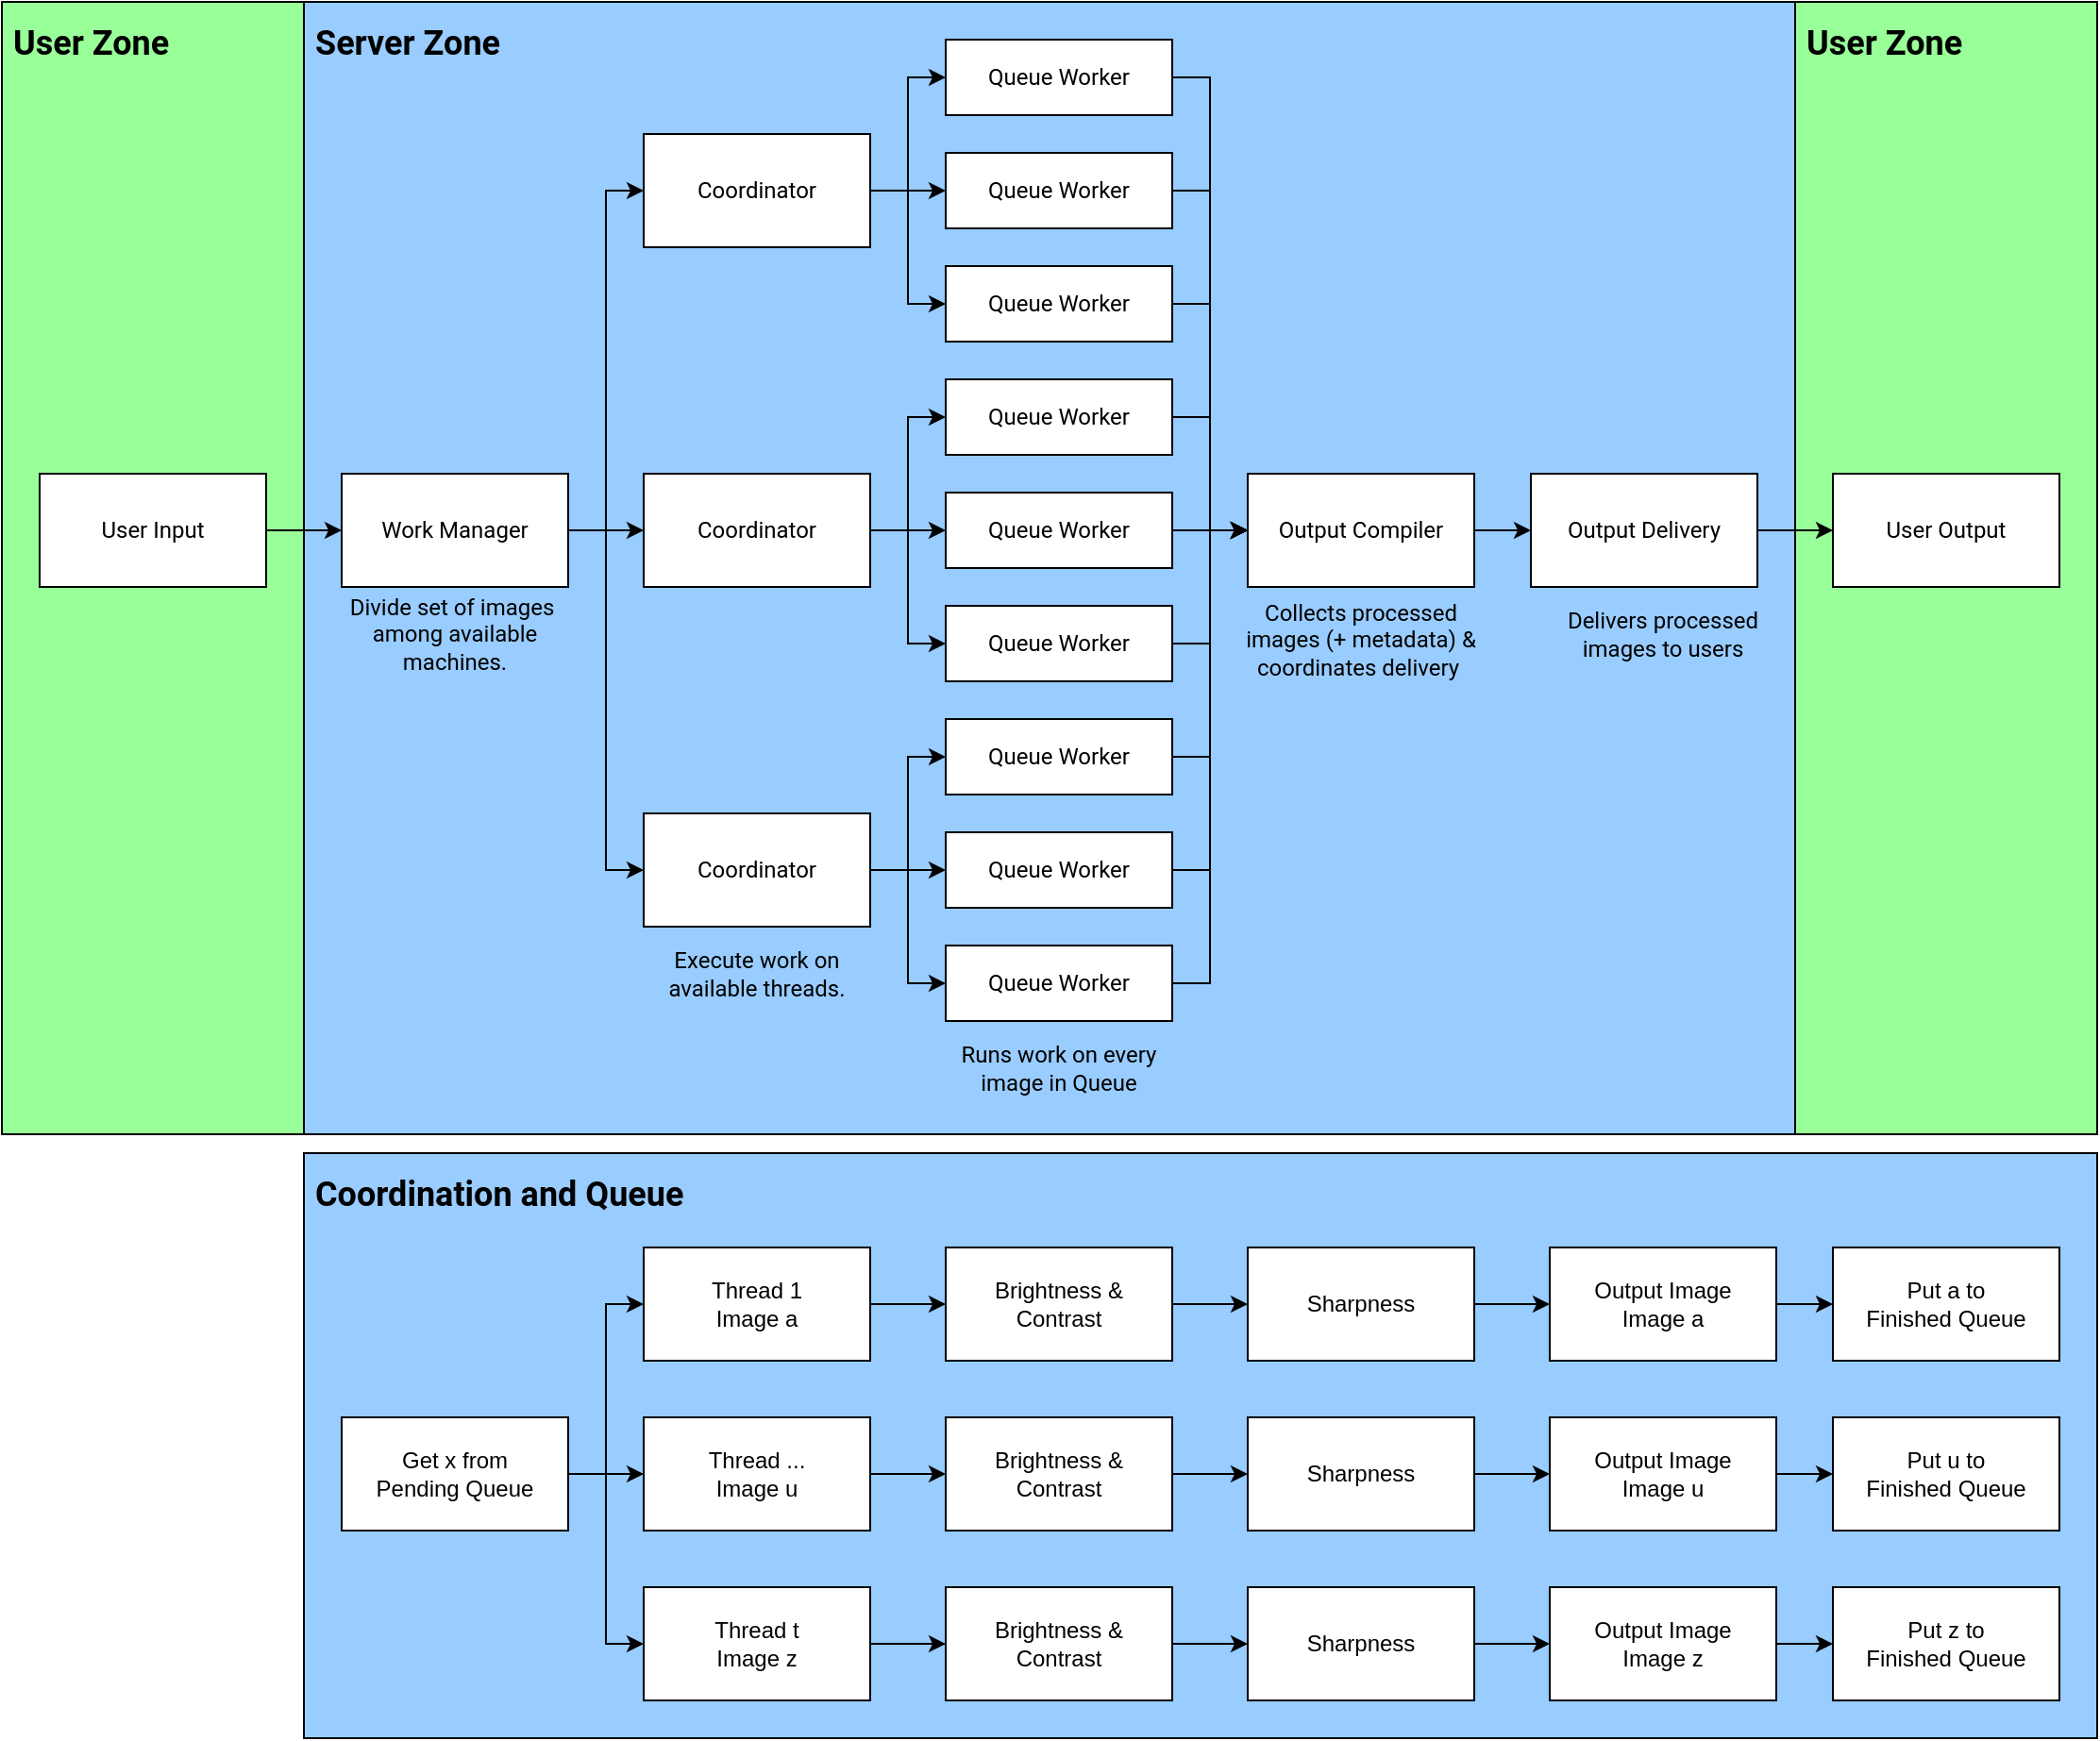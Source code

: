 <mxfile version="22.0.8" type="device">
  <diagram name="Page-1" id="fI9IOLnK3MJ7q-kyJ_SI">
    <mxGraphModel dx="1214" dy="698" grid="1" gridSize="10" guides="1" tooltips="1" connect="1" arrows="1" fold="1" page="1" pageScale="1" pageWidth="1200" pageHeight="1920" math="0" shadow="0">
      <root>
        <mxCell id="0" />
        <mxCell id="1" parent="0" />
        <mxCell id="jWws2KSP2f3LH1VrT5zD-75" value="Server Zone" style="rounded=0;whiteSpace=wrap;html=1;fillColor=#99CCFF;align=left;verticalAlign=top;spacingTop=4;spacingLeft=4;fontSize=18;fontFamily=Roboto;fontSource=https%3A%2F%2Ffonts.googleapis.com%2Fcss%3Ffamily%3DRoboto;fontStyle=1" vertex="1" parent="1">
          <mxGeometry x="300" width="790" height="600" as="geometry" />
        </mxCell>
        <mxCell id="jWws2KSP2f3LH1VrT5zD-74" value="User Zone" style="rounded=0;whiteSpace=wrap;html=1;fillColor=#99FF99;verticalAlign=top;align=left;spacingTop=4;spacingLeft=4;fontSize=18;fontFamily=Roboto;fontSource=https%3A%2F%2Ffonts.googleapis.com%2Fcss%3Ffamily%3DRoboto;fontStyle=1" vertex="1" parent="1">
          <mxGeometry x="1090" width="160" height="600" as="geometry" />
        </mxCell>
        <mxCell id="jWws2KSP2f3LH1VrT5zD-73" value="User Zone" style="rounded=0;whiteSpace=wrap;html=1;fillColor=#99FF99;align=left;verticalAlign=top;spacingTop=4;spacingLeft=4;fontSize=18;fontFamily=Roboto;fontSource=https%3A%2F%2Ffonts.googleapis.com%2Fcss%3Ffamily%3DRoboto;fontStyle=1" vertex="1" parent="1">
          <mxGeometry x="140" width="160" height="600" as="geometry" />
        </mxCell>
        <mxCell id="jWws2KSP2f3LH1VrT5zD-1" value="User Input" style="rounded=0;whiteSpace=wrap;html=1;fontFamily=Roboto;fontSource=https%3A%2F%2Ffonts.googleapis.com%2Fcss%3Ffamily%3DRoboto;" vertex="1" parent="1">
          <mxGeometry x="160" y="250" width="120" height="60" as="geometry" />
        </mxCell>
        <mxCell id="jWws2KSP2f3LH1VrT5zD-36" style="edgeStyle=orthogonalEdgeStyle;rounded=0;orthogonalLoop=1;jettySize=auto;html=1;exitX=1;exitY=0.5;exitDx=0;exitDy=0;entryX=0;entryY=0.5;entryDx=0;entryDy=0;fontFamily=Roboto;fontSource=https%3A%2F%2Ffonts.googleapis.com%2Fcss%3Ffamily%3DRoboto;" edge="1" parent="1" source="jWws2KSP2f3LH1VrT5zD-2" target="jWws2KSP2f3LH1VrT5zD-9">
          <mxGeometry relative="1" as="geometry" />
        </mxCell>
        <mxCell id="jWws2KSP2f3LH1VrT5zD-37" style="edgeStyle=orthogonalEdgeStyle;rounded=0;orthogonalLoop=1;jettySize=auto;html=1;exitX=1;exitY=0.5;exitDx=0;exitDy=0;entryX=0;entryY=0.5;entryDx=0;entryDy=0;fontFamily=Roboto;fontSource=https%3A%2F%2Ffonts.googleapis.com%2Fcss%3Ffamily%3DRoboto;" edge="1" parent="1" source="jWws2KSP2f3LH1VrT5zD-2" target="jWws2KSP2f3LH1VrT5zD-12">
          <mxGeometry relative="1" as="geometry" />
        </mxCell>
        <mxCell id="jWws2KSP2f3LH1VrT5zD-38" style="edgeStyle=orthogonalEdgeStyle;rounded=0;orthogonalLoop=1;jettySize=auto;html=1;exitX=1;exitY=0.5;exitDx=0;exitDy=0;entryX=0;entryY=0.5;entryDx=0;entryDy=0;fontFamily=Roboto;fontSource=https%3A%2F%2Ffonts.googleapis.com%2Fcss%3Ffamily%3DRoboto;" edge="1" parent="1" source="jWws2KSP2f3LH1VrT5zD-2" target="jWws2KSP2f3LH1VrT5zD-8">
          <mxGeometry relative="1" as="geometry" />
        </mxCell>
        <mxCell id="jWws2KSP2f3LH1VrT5zD-2" value="Coordinator" style="rounded=0;whiteSpace=wrap;html=1;fontFamily=Roboto;fontSource=https%3A%2F%2Ffonts.googleapis.com%2Fcss%3Ffamily%3DRoboto;" vertex="1" parent="1">
          <mxGeometry x="480" y="250" width="120" height="60" as="geometry" />
        </mxCell>
        <mxCell id="jWws2KSP2f3LH1VrT5zD-29" style="edgeStyle=orthogonalEdgeStyle;rounded=0;orthogonalLoop=1;jettySize=auto;html=1;exitX=1;exitY=0.5;exitDx=0;exitDy=0;entryX=0;entryY=0.5;entryDx=0;entryDy=0;fontFamily=Roboto;fontSource=https%3A%2F%2Ffonts.googleapis.com%2Fcss%3Ffamily%3DRoboto;" edge="1" parent="1" source="jWws2KSP2f3LH1VrT5zD-3" target="jWws2KSP2f3LH1VrT5zD-4">
          <mxGeometry relative="1" as="geometry" />
        </mxCell>
        <mxCell id="jWws2KSP2f3LH1VrT5zD-30" style="edgeStyle=orthogonalEdgeStyle;rounded=0;orthogonalLoop=1;jettySize=auto;html=1;exitX=1;exitY=0.5;exitDx=0;exitDy=0;fontFamily=Roboto;fontSource=https%3A%2F%2Ffonts.googleapis.com%2Fcss%3Ffamily%3DRoboto;" edge="1" parent="1" source="jWws2KSP2f3LH1VrT5zD-3" target="jWws2KSP2f3LH1VrT5zD-2">
          <mxGeometry relative="1" as="geometry" />
        </mxCell>
        <mxCell id="jWws2KSP2f3LH1VrT5zD-31" style="edgeStyle=orthogonalEdgeStyle;rounded=0;orthogonalLoop=1;jettySize=auto;html=1;exitX=1;exitY=0.5;exitDx=0;exitDy=0;entryX=0;entryY=0.5;entryDx=0;entryDy=0;fontFamily=Roboto;fontSource=https%3A%2F%2Ffonts.googleapis.com%2Fcss%3Ffamily%3DRoboto;" edge="1" parent="1" source="jWws2KSP2f3LH1VrT5zD-3" target="jWws2KSP2f3LH1VrT5zD-5">
          <mxGeometry relative="1" as="geometry" />
        </mxCell>
        <mxCell id="jWws2KSP2f3LH1VrT5zD-3" value="Work Manager" style="rounded=0;whiteSpace=wrap;html=1;fontFamily=Roboto;fontSource=https%3A%2F%2Ffonts.googleapis.com%2Fcss%3Ffamily%3DRoboto;" vertex="1" parent="1">
          <mxGeometry x="320" y="250" width="120" height="60" as="geometry" />
        </mxCell>
        <mxCell id="jWws2KSP2f3LH1VrT5zD-39" style="edgeStyle=orthogonalEdgeStyle;rounded=0;orthogonalLoop=1;jettySize=auto;html=1;exitX=1;exitY=0.5;exitDx=0;exitDy=0;entryX=0;entryY=0.5;entryDx=0;entryDy=0;fontFamily=Roboto;fontSource=https%3A%2F%2Ffonts.googleapis.com%2Fcss%3Ffamily%3DRoboto;" edge="1" parent="1" source="jWws2KSP2f3LH1VrT5zD-4" target="jWws2KSP2f3LH1VrT5zD-10">
          <mxGeometry relative="1" as="geometry" />
        </mxCell>
        <mxCell id="jWws2KSP2f3LH1VrT5zD-40" style="edgeStyle=orthogonalEdgeStyle;rounded=0;orthogonalLoop=1;jettySize=auto;html=1;exitX=1;exitY=0.5;exitDx=0;exitDy=0;entryX=0;entryY=0.5;entryDx=0;entryDy=0;fontFamily=Roboto;fontSource=https%3A%2F%2Ffonts.googleapis.com%2Fcss%3Ffamily%3DRoboto;" edge="1" parent="1" source="jWws2KSP2f3LH1VrT5zD-4" target="jWws2KSP2f3LH1VrT5zD-6">
          <mxGeometry relative="1" as="geometry" />
        </mxCell>
        <mxCell id="jWws2KSP2f3LH1VrT5zD-41" style="edgeStyle=orthogonalEdgeStyle;rounded=0;orthogonalLoop=1;jettySize=auto;html=1;exitX=1;exitY=0.5;exitDx=0;exitDy=0;entryX=0;entryY=0.5;entryDx=0;entryDy=0;fontFamily=Roboto;fontSource=https%3A%2F%2Ffonts.googleapis.com%2Fcss%3Ffamily%3DRoboto;" edge="1" parent="1" source="jWws2KSP2f3LH1VrT5zD-4" target="jWws2KSP2f3LH1VrT5zD-7">
          <mxGeometry relative="1" as="geometry" />
        </mxCell>
        <mxCell id="jWws2KSP2f3LH1VrT5zD-4" value="Coordinator&lt;br&gt;" style="rounded=0;whiteSpace=wrap;html=1;fontFamily=Roboto;fontSource=https%3A%2F%2Ffonts.googleapis.com%2Fcss%3Ffamily%3DRoboto;" vertex="1" parent="1">
          <mxGeometry x="480" y="70" width="120" height="60" as="geometry" />
        </mxCell>
        <mxCell id="jWws2KSP2f3LH1VrT5zD-32" style="edgeStyle=orthogonalEdgeStyle;rounded=0;orthogonalLoop=1;jettySize=auto;html=1;exitX=1;exitY=0.5;exitDx=0;exitDy=0;entryX=0;entryY=0.5;entryDx=0;entryDy=0;fontFamily=Roboto;fontSource=https%3A%2F%2Ffonts.googleapis.com%2Fcss%3Ffamily%3DRoboto;" edge="1" parent="1" source="jWws2KSP2f3LH1VrT5zD-5" target="jWws2KSP2f3LH1VrT5zD-13">
          <mxGeometry relative="1" as="geometry" />
        </mxCell>
        <mxCell id="jWws2KSP2f3LH1VrT5zD-33" style="edgeStyle=orthogonalEdgeStyle;rounded=0;orthogonalLoop=1;jettySize=auto;html=1;exitX=1;exitY=0.5;exitDx=0;exitDy=0;entryX=0;entryY=0.5;entryDx=0;entryDy=0;fontFamily=Roboto;fontSource=https%3A%2F%2Ffonts.googleapis.com%2Fcss%3Ffamily%3DRoboto;" edge="1" parent="1" source="jWws2KSP2f3LH1VrT5zD-5" target="jWws2KSP2f3LH1VrT5zD-16">
          <mxGeometry relative="1" as="geometry" />
        </mxCell>
        <mxCell id="jWws2KSP2f3LH1VrT5zD-35" style="edgeStyle=orthogonalEdgeStyle;rounded=0;orthogonalLoop=1;jettySize=auto;html=1;exitX=1;exitY=0.5;exitDx=0;exitDy=0;entryX=0;entryY=0.5;entryDx=0;entryDy=0;fontFamily=Roboto;fontSource=https%3A%2F%2Ffonts.googleapis.com%2Fcss%3Ffamily%3DRoboto;" edge="1" parent="1" source="jWws2KSP2f3LH1VrT5zD-5" target="jWws2KSP2f3LH1VrT5zD-14">
          <mxGeometry relative="1" as="geometry" />
        </mxCell>
        <mxCell id="jWws2KSP2f3LH1VrT5zD-5" value="Coordinator" style="rounded=0;whiteSpace=wrap;html=1;fontFamily=Roboto;fontSource=https%3A%2F%2Ffonts.googleapis.com%2Fcss%3Ffamily%3DRoboto;" vertex="1" parent="1">
          <mxGeometry x="480" y="430" width="120" height="60" as="geometry" />
        </mxCell>
        <mxCell id="jWws2KSP2f3LH1VrT5zD-85" style="edgeStyle=orthogonalEdgeStyle;rounded=0;orthogonalLoop=1;jettySize=auto;html=1;exitX=1;exitY=0.5;exitDx=0;exitDy=0;entryX=0;entryY=0.5;entryDx=0;entryDy=0;fontFamily=Roboto;fontSource=https%3A%2F%2Ffonts.googleapis.com%2Fcss%3Ffamily%3DRoboto;" edge="1" parent="1" source="jWws2KSP2f3LH1VrT5zD-6" target="jWws2KSP2f3LH1VrT5zD-43">
          <mxGeometry relative="1" as="geometry" />
        </mxCell>
        <mxCell id="jWws2KSP2f3LH1VrT5zD-6" value="Queue Worker" style="rounded=0;whiteSpace=wrap;html=1;fontFamily=Roboto;fontSource=https%3A%2F%2Ffonts.googleapis.com%2Fcss%3Ffamily%3DRoboto;" vertex="1" parent="1">
          <mxGeometry x="640" y="80" width="120" height="40" as="geometry" />
        </mxCell>
        <mxCell id="jWws2KSP2f3LH1VrT5zD-86" style="edgeStyle=orthogonalEdgeStyle;rounded=0;orthogonalLoop=1;jettySize=auto;html=1;exitX=1;exitY=0.5;exitDx=0;exitDy=0;entryX=0;entryY=0.5;entryDx=0;entryDy=0;fontFamily=Roboto;fontSource=https%3A%2F%2Ffonts.googleapis.com%2Fcss%3Ffamily%3DRoboto;" edge="1" parent="1" source="jWws2KSP2f3LH1VrT5zD-7" target="jWws2KSP2f3LH1VrT5zD-43">
          <mxGeometry relative="1" as="geometry" />
        </mxCell>
        <mxCell id="jWws2KSP2f3LH1VrT5zD-7" value="Queue Worker" style="rounded=0;whiteSpace=wrap;html=1;fontFamily=Roboto;fontSource=https%3A%2F%2Ffonts.googleapis.com%2Fcss%3Ffamily%3DRoboto;" vertex="1" parent="1">
          <mxGeometry x="640" y="140" width="120" height="40" as="geometry" />
        </mxCell>
        <mxCell id="jWws2KSP2f3LH1VrT5zD-79" style="edgeStyle=orthogonalEdgeStyle;rounded=0;orthogonalLoop=1;jettySize=auto;html=1;exitX=1;exitY=0.5;exitDx=0;exitDy=0;entryX=0;entryY=0.5;entryDx=0;entryDy=0;fontFamily=Roboto;fontSource=https%3A%2F%2Ffonts.googleapis.com%2Fcss%3Ffamily%3DRoboto;" edge="1" parent="1" source="jWws2KSP2f3LH1VrT5zD-8" target="jWws2KSP2f3LH1VrT5zD-43">
          <mxGeometry relative="1" as="geometry" />
        </mxCell>
        <mxCell id="jWws2KSP2f3LH1VrT5zD-8" value="Queue Worker" style="rounded=0;whiteSpace=wrap;html=1;fontFamily=Roboto;fontSource=https%3A%2F%2Ffonts.googleapis.com%2Fcss%3Ffamily%3DRoboto;" vertex="1" parent="1">
          <mxGeometry x="640" y="200" width="120" height="40" as="geometry" />
        </mxCell>
        <mxCell id="jWws2KSP2f3LH1VrT5zD-76" style="edgeStyle=orthogonalEdgeStyle;rounded=0;orthogonalLoop=1;jettySize=auto;html=1;exitX=1;exitY=0.5;exitDx=0;exitDy=0;fontFamily=Roboto;fontSource=https%3A%2F%2Ffonts.googleapis.com%2Fcss%3Ffamily%3DRoboto;" edge="1" parent="1" source="jWws2KSP2f3LH1VrT5zD-9" target="jWws2KSP2f3LH1VrT5zD-43">
          <mxGeometry relative="1" as="geometry" />
        </mxCell>
        <mxCell id="jWws2KSP2f3LH1VrT5zD-9" value="Queue Worker" style="rounded=0;whiteSpace=wrap;html=1;fontFamily=Roboto;fontSource=https%3A%2F%2Ffonts.googleapis.com%2Fcss%3Ffamily%3DRoboto;" vertex="1" parent="1">
          <mxGeometry x="640" y="260" width="120" height="40" as="geometry" />
        </mxCell>
        <mxCell id="jWws2KSP2f3LH1VrT5zD-84" style="edgeStyle=orthogonalEdgeStyle;rounded=0;orthogonalLoop=1;jettySize=auto;html=1;exitX=1;exitY=0.5;exitDx=0;exitDy=0;entryX=0;entryY=0.5;entryDx=0;entryDy=0;fontFamily=Roboto;fontSource=https%3A%2F%2Ffonts.googleapis.com%2Fcss%3Ffamily%3DRoboto;" edge="1" parent="1" source="jWws2KSP2f3LH1VrT5zD-10" target="jWws2KSP2f3LH1VrT5zD-43">
          <mxGeometry relative="1" as="geometry">
            <mxPoint x="800" y="280" as="targetPoint" />
          </mxGeometry>
        </mxCell>
        <mxCell id="jWws2KSP2f3LH1VrT5zD-10" value="Queue Worker" style="rounded=0;whiteSpace=wrap;html=1;fontFamily=Roboto;fontSource=https%3A%2F%2Ffonts.googleapis.com%2Fcss%3Ffamily%3DRoboto;" vertex="1" parent="1">
          <mxGeometry x="640" y="20" width="120" height="40" as="geometry" />
        </mxCell>
        <mxCell id="jWws2KSP2f3LH1VrT5zD-78" style="edgeStyle=orthogonalEdgeStyle;rounded=0;orthogonalLoop=1;jettySize=auto;html=1;exitX=1;exitY=0.5;exitDx=0;exitDy=0;entryX=0;entryY=0.5;entryDx=0;entryDy=0;fontFamily=Roboto;fontSource=https%3A%2F%2Ffonts.googleapis.com%2Fcss%3Ffamily%3DRoboto;" edge="1" parent="1" source="jWws2KSP2f3LH1VrT5zD-12" target="jWws2KSP2f3LH1VrT5zD-43">
          <mxGeometry relative="1" as="geometry" />
        </mxCell>
        <mxCell id="jWws2KSP2f3LH1VrT5zD-12" value="Queue Worker" style="rounded=0;whiteSpace=wrap;html=1;fontFamily=Roboto;fontSource=https%3A%2F%2Ffonts.googleapis.com%2Fcss%3Ffamily%3DRoboto;" vertex="1" parent="1">
          <mxGeometry x="640" y="320" width="120" height="40" as="geometry" />
        </mxCell>
        <mxCell id="jWws2KSP2f3LH1VrT5zD-82" style="edgeStyle=orthogonalEdgeStyle;rounded=0;orthogonalLoop=1;jettySize=auto;html=1;exitX=1;exitY=0.5;exitDx=0;exitDy=0;entryX=0;entryY=0.5;entryDx=0;entryDy=0;fontFamily=Roboto;fontSource=https%3A%2F%2Ffonts.googleapis.com%2Fcss%3Ffamily%3DRoboto;" edge="1" parent="1" source="jWws2KSP2f3LH1VrT5zD-13" target="jWws2KSP2f3LH1VrT5zD-43">
          <mxGeometry relative="1" as="geometry" />
        </mxCell>
        <mxCell id="jWws2KSP2f3LH1VrT5zD-13" value="Queue Worker" style="rounded=0;whiteSpace=wrap;html=1;fontFamily=Roboto;fontSource=https%3A%2F%2Ffonts.googleapis.com%2Fcss%3Ffamily%3DRoboto;" vertex="1" parent="1">
          <mxGeometry x="640" y="440" width="120" height="40" as="geometry" />
        </mxCell>
        <mxCell id="jWws2KSP2f3LH1VrT5zD-80" style="edgeStyle=orthogonalEdgeStyle;rounded=0;orthogonalLoop=1;jettySize=auto;html=1;exitX=1;exitY=0.5;exitDx=0;exitDy=0;entryX=0;entryY=0.5;entryDx=0;entryDy=0;fontFamily=Roboto;fontSource=https%3A%2F%2Ffonts.googleapis.com%2Fcss%3Ffamily%3DRoboto;" edge="1" parent="1" source="jWws2KSP2f3LH1VrT5zD-14" target="jWws2KSP2f3LH1VrT5zD-43">
          <mxGeometry relative="1" as="geometry" />
        </mxCell>
        <mxCell id="jWws2KSP2f3LH1VrT5zD-14" value="Queue Worker" style="rounded=0;whiteSpace=wrap;html=1;fontFamily=Roboto;fontSource=https%3A%2F%2Ffonts.googleapis.com%2Fcss%3Ffamily%3DRoboto;" vertex="1" parent="1">
          <mxGeometry x="640" y="380" width="120" height="40" as="geometry" />
        </mxCell>
        <mxCell id="jWws2KSP2f3LH1VrT5zD-83" style="edgeStyle=orthogonalEdgeStyle;rounded=0;orthogonalLoop=1;jettySize=auto;html=1;exitX=1;exitY=0.5;exitDx=0;exitDy=0;entryX=0;entryY=0.5;entryDx=0;entryDy=0;fontFamily=Roboto;fontSource=https%3A%2F%2Ffonts.googleapis.com%2Fcss%3Ffamily%3DRoboto;" edge="1" parent="1" source="jWws2KSP2f3LH1VrT5zD-16" target="jWws2KSP2f3LH1VrT5zD-43">
          <mxGeometry relative="1" as="geometry">
            <mxPoint x="800" y="280" as="targetPoint" />
          </mxGeometry>
        </mxCell>
        <mxCell id="jWws2KSP2f3LH1VrT5zD-16" value="Queue Worker" style="rounded=0;whiteSpace=wrap;html=1;fontFamily=Roboto;fontSource=https%3A%2F%2Ffonts.googleapis.com%2Fcss%3Ffamily%3DRoboto;" vertex="1" parent="1">
          <mxGeometry x="640" y="500" width="120" height="40" as="geometry" />
        </mxCell>
        <mxCell id="jWws2KSP2f3LH1VrT5zD-28" style="edgeStyle=orthogonalEdgeStyle;rounded=0;orthogonalLoop=1;jettySize=auto;html=1;exitX=1;exitY=0.5;exitDx=0;exitDy=0;entryX=0;entryY=0.5;entryDx=0;entryDy=0;fontFamily=Roboto;fontSource=https%3A%2F%2Ffonts.googleapis.com%2Fcss%3Ffamily%3DRoboto;" edge="1" parent="1" source="jWws2KSP2f3LH1VrT5zD-1" target="jWws2KSP2f3LH1VrT5zD-3">
          <mxGeometry relative="1" as="geometry" />
        </mxCell>
        <mxCell id="jWws2KSP2f3LH1VrT5zD-63" style="edgeStyle=orthogonalEdgeStyle;rounded=0;orthogonalLoop=1;jettySize=auto;html=1;exitX=1;exitY=0.5;exitDx=0;exitDy=0;fontFamily=Roboto;fontSource=https%3A%2F%2Ffonts.googleapis.com%2Fcss%3Ffamily%3DRoboto;" edge="1" parent="1" source="jWws2KSP2f3LH1VrT5zD-42" target="jWws2KSP2f3LH1VrT5zD-62">
          <mxGeometry relative="1" as="geometry" />
        </mxCell>
        <mxCell id="jWws2KSP2f3LH1VrT5zD-42" value="Output Delivery" style="rounded=0;whiteSpace=wrap;html=1;fontFamily=Roboto;fontSource=https%3A%2F%2Ffonts.googleapis.com%2Fcss%3Ffamily%3DRoboto;" vertex="1" parent="1">
          <mxGeometry x="950" y="250" width="120" height="60" as="geometry" />
        </mxCell>
        <mxCell id="jWws2KSP2f3LH1VrT5zD-61" style="edgeStyle=orthogonalEdgeStyle;rounded=0;orthogonalLoop=1;jettySize=auto;html=1;exitX=1;exitY=0.5;exitDx=0;exitDy=0;fontFamily=Roboto;fontSource=https%3A%2F%2Ffonts.googleapis.com%2Fcss%3Ffamily%3DRoboto;" edge="1" parent="1" source="jWws2KSP2f3LH1VrT5zD-43" target="jWws2KSP2f3LH1VrT5zD-42">
          <mxGeometry relative="1" as="geometry" />
        </mxCell>
        <mxCell id="jWws2KSP2f3LH1VrT5zD-43" value="Output Compiler" style="rounded=0;whiteSpace=wrap;html=1;fontFamily=Roboto;fontSource=https%3A%2F%2Ffonts.googleapis.com%2Fcss%3Ffamily%3DRoboto;" vertex="1" parent="1">
          <mxGeometry x="800" y="250" width="120" height="60" as="geometry" />
        </mxCell>
        <mxCell id="jWws2KSP2f3LH1VrT5zD-62" value="User Output" style="rounded=0;whiteSpace=wrap;html=1;fontFamily=Roboto;fontSource=https%3A%2F%2Ffonts.googleapis.com%2Fcss%3Ffamily%3DRoboto;" vertex="1" parent="1">
          <mxGeometry x="1110" y="250" width="120" height="60" as="geometry" />
        </mxCell>
        <mxCell id="jWws2KSP2f3LH1VrT5zD-64" value="Divide set of images&amp;nbsp; among available machines." style="text;html=1;strokeColor=none;fillColor=none;align=center;verticalAlign=middle;whiteSpace=wrap;rounded=0;fontFamily=Roboto;fontSource=https%3A%2F%2Ffonts.googleapis.com%2Fcss%3Ffamily%3DRoboto;" vertex="1" parent="1">
          <mxGeometry x="320" y="310" width="120" height="50" as="geometry" />
        </mxCell>
        <mxCell id="jWws2KSP2f3LH1VrT5zD-67" value="Execute work on available threads." style="text;html=1;strokeColor=none;fillColor=none;align=center;verticalAlign=middle;whiteSpace=wrap;rounded=0;fontFamily=Roboto;fontSource=https%3A%2F%2Ffonts.googleapis.com%2Fcss%3Ffamily%3DRoboto;" vertex="1" parent="1">
          <mxGeometry x="480" y="490" width="120" height="50" as="geometry" />
        </mxCell>
        <mxCell id="jWws2KSP2f3LH1VrT5zD-68" value="Runs work on every image in Queue" style="text;html=1;strokeColor=none;fillColor=none;align=center;verticalAlign=middle;whiteSpace=wrap;rounded=0;fontFamily=Roboto;fontSource=https%3A%2F%2Ffonts.googleapis.com%2Fcss%3Ffamily%3DRoboto;" vertex="1" parent="1">
          <mxGeometry x="640" y="540" width="120" height="50" as="geometry" />
        </mxCell>
        <mxCell id="jWws2KSP2f3LH1VrT5zD-70" value="Collects processed images (+ metadata) &amp;amp; coordinates delivery&amp;nbsp;" style="text;html=1;strokeColor=none;fillColor=none;align=center;verticalAlign=middle;whiteSpace=wrap;rounded=0;fontFamily=Roboto;fontSource=https%3A%2F%2Ffonts.googleapis.com%2Fcss%3Ffamily%3DRoboto;" vertex="1" parent="1">
          <mxGeometry x="790" y="310" width="140" height="55" as="geometry" />
        </mxCell>
        <mxCell id="jWws2KSP2f3LH1VrT5zD-71" value="Delivers processed images to users" style="text;html=1;strokeColor=none;fillColor=none;align=center;verticalAlign=middle;whiteSpace=wrap;rounded=0;fontFamily=Roboto;fontSource=https%3A%2F%2Ffonts.googleapis.com%2Fcss%3Ffamily%3DRoboto;" vertex="1" parent="1">
          <mxGeometry x="960" y="310" width="120" height="50" as="geometry" />
        </mxCell>
        <mxCell id="jWws2KSP2f3LH1VrT5zD-87" value="Coordination and Queue" style="rounded=0;whiteSpace=wrap;html=1;fillColor=#99CCFF;align=left;verticalAlign=top;spacingTop=4;spacingLeft=4;fontSize=18;fontFamily=Roboto;fontSource=https%3A%2F%2Ffonts.googleapis.com%2Fcss%3Ffamily%3DRoboto;fontStyle=1" vertex="1" parent="1">
          <mxGeometry x="300" y="610" width="950" height="310" as="geometry" />
        </mxCell>
        <mxCell id="jWws2KSP2f3LH1VrT5zD-92" style="edgeStyle=orthogonalEdgeStyle;rounded=0;orthogonalLoop=1;jettySize=auto;html=1;exitX=1;exitY=0.5;exitDx=0;exitDy=0;entryX=0;entryY=0.5;entryDx=0;entryDy=0;" edge="1" parent="1" source="jWws2KSP2f3LH1VrT5zD-88" target="jWws2KSP2f3LH1VrT5zD-91">
          <mxGeometry relative="1" as="geometry" />
        </mxCell>
        <mxCell id="jWws2KSP2f3LH1VrT5zD-93" style="edgeStyle=orthogonalEdgeStyle;rounded=0;orthogonalLoop=1;jettySize=auto;html=1;exitX=1;exitY=0.5;exitDx=0;exitDy=0;entryX=0;entryY=0.5;entryDx=0;entryDy=0;" edge="1" parent="1" source="jWws2KSP2f3LH1VrT5zD-88" target="jWws2KSP2f3LH1VrT5zD-89">
          <mxGeometry relative="1" as="geometry" />
        </mxCell>
        <mxCell id="jWws2KSP2f3LH1VrT5zD-94" style="edgeStyle=orthogonalEdgeStyle;rounded=0;orthogonalLoop=1;jettySize=auto;html=1;exitX=1;exitY=0.5;exitDx=0;exitDy=0;entryX=0;entryY=0.5;entryDx=0;entryDy=0;" edge="1" parent="1" source="jWws2KSP2f3LH1VrT5zD-88" target="jWws2KSP2f3LH1VrT5zD-90">
          <mxGeometry relative="1" as="geometry" />
        </mxCell>
        <mxCell id="jWws2KSP2f3LH1VrT5zD-88" value="Get x from &lt;br&gt;Pending Queue" style="rounded=0;whiteSpace=wrap;html=1;" vertex="1" parent="1">
          <mxGeometry x="320" y="750" width="120" height="60" as="geometry" />
        </mxCell>
        <mxCell id="jWws2KSP2f3LH1VrT5zD-105" style="edgeStyle=orthogonalEdgeStyle;rounded=0;orthogonalLoop=1;jettySize=auto;html=1;exitX=1;exitY=0.5;exitDx=0;exitDy=0;entryX=0;entryY=0.5;entryDx=0;entryDy=0;" edge="1" parent="1" source="jWws2KSP2f3LH1VrT5zD-89" target="jWws2KSP2f3LH1VrT5zD-101">
          <mxGeometry relative="1" as="geometry" />
        </mxCell>
        <mxCell id="jWws2KSP2f3LH1VrT5zD-89" value="Thread ...&lt;br&gt;Image u" style="rounded=0;whiteSpace=wrap;html=1;" vertex="1" parent="1">
          <mxGeometry x="480" y="750" width="120" height="60" as="geometry" />
        </mxCell>
        <mxCell id="jWws2KSP2f3LH1VrT5zD-106" style="edgeStyle=orthogonalEdgeStyle;rounded=0;orthogonalLoop=1;jettySize=auto;html=1;exitX=1;exitY=0.5;exitDx=0;exitDy=0;entryX=0;entryY=0.5;entryDx=0;entryDy=0;" edge="1" parent="1" source="jWws2KSP2f3LH1VrT5zD-90" target="jWws2KSP2f3LH1VrT5zD-98">
          <mxGeometry relative="1" as="geometry" />
        </mxCell>
        <mxCell id="jWws2KSP2f3LH1VrT5zD-90" value="Thread t&lt;br&gt;Image z" style="rounded=0;whiteSpace=wrap;html=1;" vertex="1" parent="1">
          <mxGeometry x="480" y="840" width="120" height="60" as="geometry" />
        </mxCell>
        <mxCell id="jWws2KSP2f3LH1VrT5zD-104" style="edgeStyle=orthogonalEdgeStyle;rounded=0;orthogonalLoop=1;jettySize=auto;html=1;exitX=1;exitY=0.5;exitDx=0;exitDy=0;" edge="1" parent="1" source="jWws2KSP2f3LH1VrT5zD-91" target="jWws2KSP2f3LH1VrT5zD-95">
          <mxGeometry relative="1" as="geometry" />
        </mxCell>
        <mxCell id="jWws2KSP2f3LH1VrT5zD-91" value="Thread 1&lt;br&gt;Image a" style="rounded=0;whiteSpace=wrap;html=1;" vertex="1" parent="1">
          <mxGeometry x="480" y="660" width="120" height="60" as="geometry" />
        </mxCell>
        <mxCell id="jWws2KSP2f3LH1VrT5zD-107" style="edgeStyle=orthogonalEdgeStyle;rounded=0;orthogonalLoop=1;jettySize=auto;html=1;exitX=1;exitY=0.5;exitDx=0;exitDy=0;" edge="1" parent="1" source="jWws2KSP2f3LH1VrT5zD-95" target="jWws2KSP2f3LH1VrT5zD-96">
          <mxGeometry relative="1" as="geometry" />
        </mxCell>
        <mxCell id="jWws2KSP2f3LH1VrT5zD-95" value="Brightness &amp;amp; &lt;br&gt;Contrast" style="rounded=0;whiteSpace=wrap;html=1;" vertex="1" parent="1">
          <mxGeometry x="640" y="660" width="120" height="60" as="geometry" />
        </mxCell>
        <mxCell id="jWws2KSP2f3LH1VrT5zD-110" style="edgeStyle=orthogonalEdgeStyle;rounded=0;orthogonalLoop=1;jettySize=auto;html=1;exitX=1;exitY=0.5;exitDx=0;exitDy=0;entryX=0;entryY=0.5;entryDx=0;entryDy=0;" edge="1" parent="1" source="jWws2KSP2f3LH1VrT5zD-96" target="jWws2KSP2f3LH1VrT5zD-97">
          <mxGeometry relative="1" as="geometry" />
        </mxCell>
        <mxCell id="jWws2KSP2f3LH1VrT5zD-96" value="Sharpness" style="rounded=0;whiteSpace=wrap;html=1;" vertex="1" parent="1">
          <mxGeometry x="800" y="660" width="120" height="60" as="geometry" />
        </mxCell>
        <mxCell id="jWws2KSP2f3LH1VrT5zD-116" style="edgeStyle=orthogonalEdgeStyle;rounded=0;orthogonalLoop=1;jettySize=auto;html=1;exitX=1;exitY=0.5;exitDx=0;exitDy=0;entryX=0;entryY=0.5;entryDx=0;entryDy=0;" edge="1" parent="1" source="jWws2KSP2f3LH1VrT5zD-97" target="jWws2KSP2f3LH1VrT5zD-113">
          <mxGeometry relative="1" as="geometry" />
        </mxCell>
        <mxCell id="jWws2KSP2f3LH1VrT5zD-97" value="Output Image&lt;br&gt;Image a" style="rounded=0;whiteSpace=wrap;html=1;" vertex="1" parent="1">
          <mxGeometry x="960" y="660" width="120" height="60" as="geometry" />
        </mxCell>
        <mxCell id="jWws2KSP2f3LH1VrT5zD-109" style="edgeStyle=orthogonalEdgeStyle;rounded=0;orthogonalLoop=1;jettySize=auto;html=1;exitX=1;exitY=0.5;exitDx=0;exitDy=0;" edge="1" parent="1" source="jWws2KSP2f3LH1VrT5zD-98" target="jWws2KSP2f3LH1VrT5zD-99">
          <mxGeometry relative="1" as="geometry" />
        </mxCell>
        <mxCell id="jWws2KSP2f3LH1VrT5zD-98" value="Brightness &amp;amp; &lt;br&gt;Contrast" style="rounded=0;whiteSpace=wrap;html=1;" vertex="1" parent="1">
          <mxGeometry x="640" y="840" width="120" height="60" as="geometry" />
        </mxCell>
        <mxCell id="jWws2KSP2f3LH1VrT5zD-112" style="edgeStyle=orthogonalEdgeStyle;rounded=0;orthogonalLoop=1;jettySize=auto;html=1;exitX=1;exitY=0.5;exitDx=0;exitDy=0;entryX=0;entryY=0.5;entryDx=0;entryDy=0;" edge="1" parent="1" source="jWws2KSP2f3LH1VrT5zD-99" target="jWws2KSP2f3LH1VrT5zD-100">
          <mxGeometry relative="1" as="geometry" />
        </mxCell>
        <mxCell id="jWws2KSP2f3LH1VrT5zD-99" value="Sharpness" style="rounded=0;whiteSpace=wrap;html=1;" vertex="1" parent="1">
          <mxGeometry x="800" y="840" width="120" height="60" as="geometry" />
        </mxCell>
        <mxCell id="jWws2KSP2f3LH1VrT5zD-118" style="edgeStyle=orthogonalEdgeStyle;rounded=0;orthogonalLoop=1;jettySize=auto;html=1;exitX=1;exitY=0.5;exitDx=0;exitDy=0;entryX=0;entryY=0.5;entryDx=0;entryDy=0;" edge="1" parent="1" source="jWws2KSP2f3LH1VrT5zD-100" target="jWws2KSP2f3LH1VrT5zD-114">
          <mxGeometry relative="1" as="geometry" />
        </mxCell>
        <mxCell id="jWws2KSP2f3LH1VrT5zD-100" value="Output Image&lt;br&gt;Image z" style="rounded=0;whiteSpace=wrap;html=1;" vertex="1" parent="1">
          <mxGeometry x="960" y="840" width="120" height="60" as="geometry" />
        </mxCell>
        <mxCell id="jWws2KSP2f3LH1VrT5zD-108" style="edgeStyle=orthogonalEdgeStyle;rounded=0;orthogonalLoop=1;jettySize=auto;html=1;exitX=1;exitY=0.5;exitDx=0;exitDy=0;" edge="1" parent="1" source="jWws2KSP2f3LH1VrT5zD-101" target="jWws2KSP2f3LH1VrT5zD-102">
          <mxGeometry relative="1" as="geometry" />
        </mxCell>
        <mxCell id="jWws2KSP2f3LH1VrT5zD-101" value="Brightness &amp;amp; &lt;br&gt;Contrast" style="rounded=0;whiteSpace=wrap;html=1;" vertex="1" parent="1">
          <mxGeometry x="640" y="750" width="120" height="60" as="geometry" />
        </mxCell>
        <mxCell id="jWws2KSP2f3LH1VrT5zD-111" style="edgeStyle=orthogonalEdgeStyle;rounded=0;orthogonalLoop=1;jettySize=auto;html=1;exitX=1;exitY=0.5;exitDx=0;exitDy=0;entryX=0;entryY=0.5;entryDx=0;entryDy=0;" edge="1" parent="1" source="jWws2KSP2f3LH1VrT5zD-102" target="jWws2KSP2f3LH1VrT5zD-103">
          <mxGeometry relative="1" as="geometry" />
        </mxCell>
        <mxCell id="jWws2KSP2f3LH1VrT5zD-102" value="Sharpness" style="rounded=0;whiteSpace=wrap;html=1;" vertex="1" parent="1">
          <mxGeometry x="800" y="750" width="120" height="60" as="geometry" />
        </mxCell>
        <mxCell id="jWws2KSP2f3LH1VrT5zD-117" style="edgeStyle=orthogonalEdgeStyle;rounded=0;orthogonalLoop=1;jettySize=auto;html=1;exitX=1;exitY=0.5;exitDx=0;exitDy=0;entryX=0;entryY=0.5;entryDx=0;entryDy=0;" edge="1" parent="1" source="jWws2KSP2f3LH1VrT5zD-103" target="jWws2KSP2f3LH1VrT5zD-115">
          <mxGeometry relative="1" as="geometry" />
        </mxCell>
        <mxCell id="jWws2KSP2f3LH1VrT5zD-103" value="Output Image&lt;br&gt;Image u" style="rounded=0;whiteSpace=wrap;html=1;" vertex="1" parent="1">
          <mxGeometry x="960" y="750" width="120" height="60" as="geometry" />
        </mxCell>
        <mxCell id="jWws2KSP2f3LH1VrT5zD-113" value="Put a to&lt;br style=&quot;border-color: var(--border-color);&quot;&gt;Finished Queue" style="rounded=0;whiteSpace=wrap;html=1;" vertex="1" parent="1">
          <mxGeometry x="1110" y="660" width="120" height="60" as="geometry" />
        </mxCell>
        <mxCell id="jWws2KSP2f3LH1VrT5zD-114" value="Put z to&lt;br style=&quot;border-color: var(--border-color);&quot;&gt;Finished Queue" style="rounded=0;whiteSpace=wrap;html=1;" vertex="1" parent="1">
          <mxGeometry x="1110" y="840" width="120" height="60" as="geometry" />
        </mxCell>
        <mxCell id="jWws2KSP2f3LH1VrT5zD-115" value="Put u to&lt;br style=&quot;border-color: var(--border-color);&quot;&gt;Finished Queue" style="rounded=0;whiteSpace=wrap;html=1;" vertex="1" parent="1">
          <mxGeometry x="1110" y="750" width="120" height="60" as="geometry" />
        </mxCell>
      </root>
    </mxGraphModel>
  </diagram>
</mxfile>
